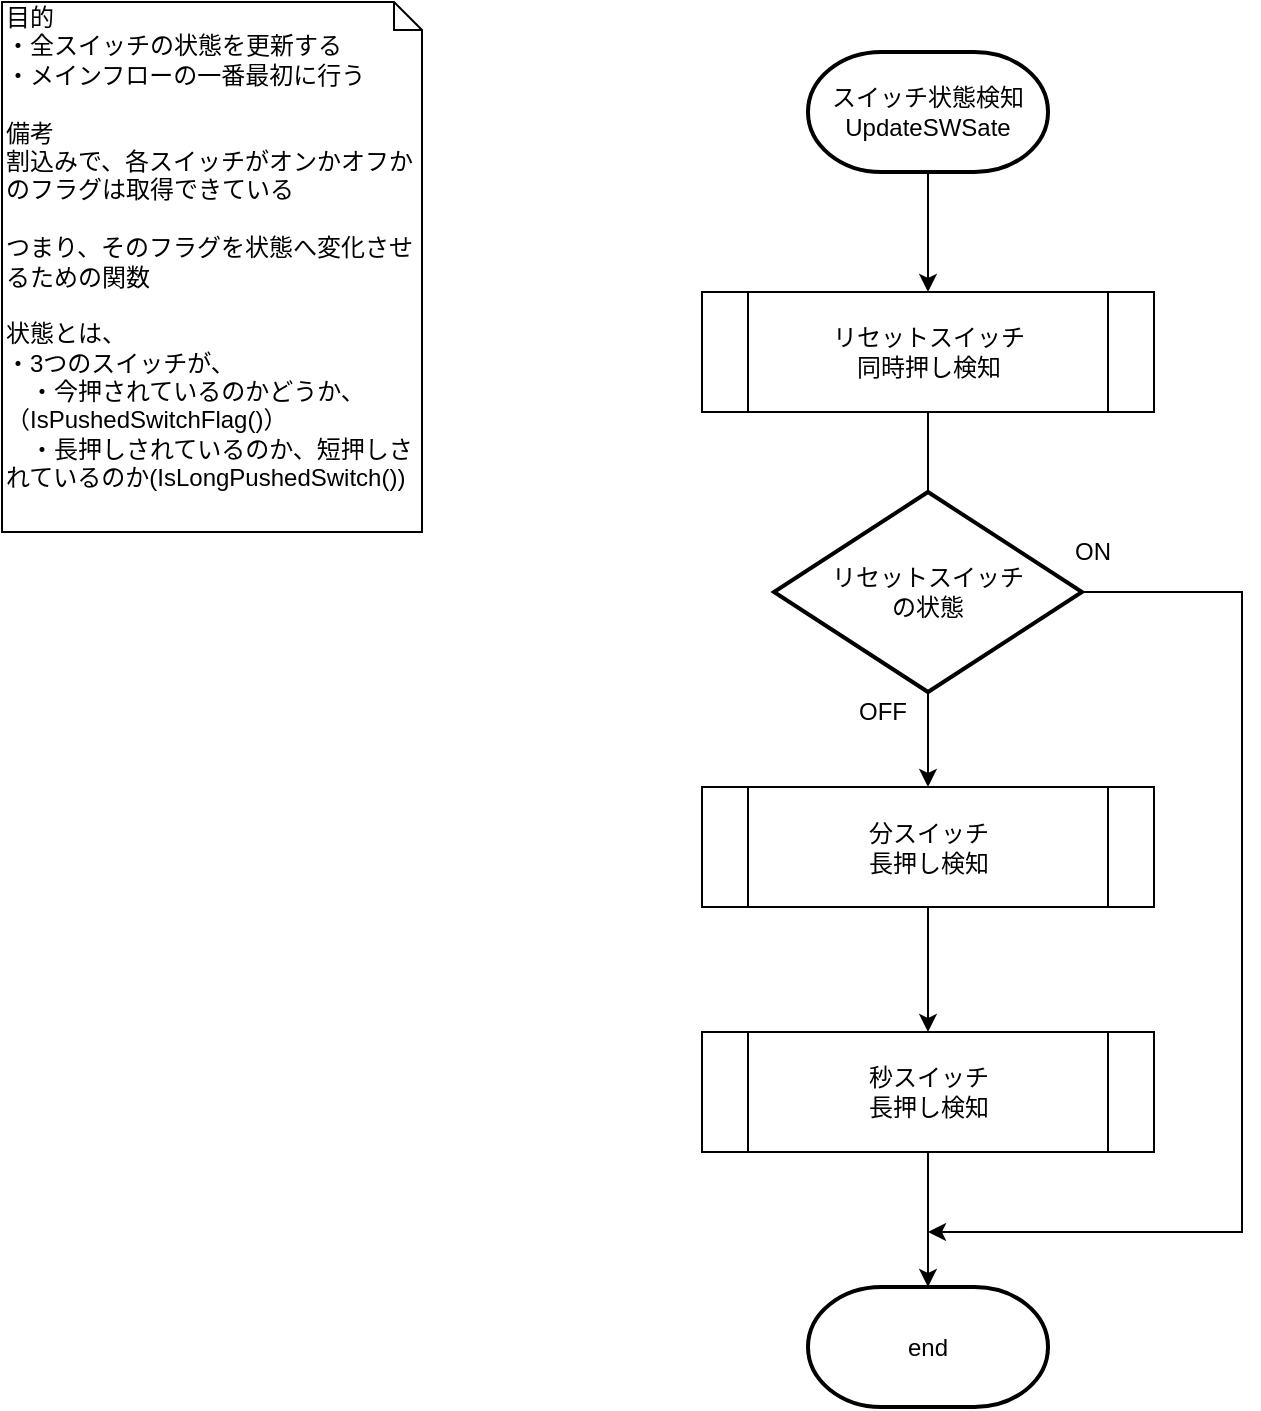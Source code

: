 <mxfile version="13.4.5" type="device" pages="5"><diagram id="STRkMgMViYhdPsmJIAjb" name="スイッチ状態検知"><mxGraphModel dx="2489" dy="822" grid="1" gridSize="10" guides="1" tooltips="1" connect="1" arrows="1" fold="1" page="1" pageScale="1" pageWidth="827" pageHeight="1169" math="0" shadow="0"><root><mxCell id="mFC0btUTtA-WuDYdbxuf-0"/><mxCell id="mFC0btUTtA-WuDYdbxuf-1" parent="mFC0btUTtA-WuDYdbxuf-0"/><mxCell id="FhkjKbIzw2xaXRSsBaya-3" value="目的&lt;br&gt;・全スイッチの状態を更新する&lt;br&gt;・メインフローの一番最初に行う&lt;br&gt;&lt;br&gt;備考&lt;br&gt;割込みで、各スイッチがオンかオフかのフラグは取得できている&lt;br&gt;&lt;br&gt;つまり、そのフラグを状態へ変化させるための関数&lt;br&gt;&lt;br&gt;状態とは、&lt;br&gt;・3つのスイッチが、&lt;br&gt;　・今押されているのかどうか、（IsPushedSwitchFlag()）&lt;br&gt;　・長押しされているのか、短押しされているのか(IsLongPushedSwitch())" style="shape=note;whiteSpace=wrap;html=1;size=14;verticalAlign=top;align=left;spacingTop=-6;" parent="mFC0btUTtA-WuDYdbxuf-1" vertex="1"><mxGeometry x="-800" y="25" width="210" height="265" as="geometry"/></mxCell><mxCell id="Sqtv3ldK5YQZO-zs6WB3-0" value="" style="edgeStyle=orthogonalEdgeStyle;rounded=0;orthogonalLoop=1;jettySize=auto;html=1;" parent="mFC0btUTtA-WuDYdbxuf-1" source="Sqtv3ldK5YQZO-zs6WB3-1" target="ZODIkXPOHrZglJbf-Ie2-0" edge="1"><mxGeometry relative="1" as="geometry"><mxPoint x="-337" y="162.5" as="targetPoint"/></mxGeometry></mxCell><mxCell id="Sqtv3ldK5YQZO-zs6WB3-1" value="スイッチ状態検知&lt;br&gt;UpdateSWSate" style="strokeWidth=2;html=1;shape=mxgraph.flowchart.terminator;whiteSpace=wrap;" parent="mFC0btUTtA-WuDYdbxuf-1" vertex="1"><mxGeometry x="-397" y="50" width="120" height="60" as="geometry"/></mxCell><mxCell id="Sqtv3ldK5YQZO-zs6WB3-8" value="end" style="strokeWidth=2;html=1;shape=mxgraph.flowchart.terminator;whiteSpace=wrap;" parent="mFC0btUTtA-WuDYdbxuf-1" vertex="1"><mxGeometry x="-397" y="667.5" width="120" height="60" as="geometry"/></mxCell><mxCell id="ZODIkXPOHrZglJbf-Ie2-5" value="" style="edgeStyle=orthogonalEdgeStyle;rounded=0;orthogonalLoop=1;jettySize=auto;html=1;" parent="mFC0btUTtA-WuDYdbxuf-1" source="ZODIkXPOHrZglJbf-Ie2-0" target="ZODIkXPOHrZglJbf-Ie2-2" edge="1"><mxGeometry relative="1" as="geometry"/></mxCell><mxCell id="ZODIkXPOHrZglJbf-Ie2-0" value="リセットスイッチ&lt;br&gt;同時押し検知" style="shape=process;whiteSpace=wrap;html=1;backgroundOutline=1;" parent="mFC0btUTtA-WuDYdbxuf-1" vertex="1"><mxGeometry x="-450" y="170" width="226" height="60" as="geometry"/></mxCell><mxCell id="ZODIkXPOHrZglJbf-Ie2-1" value="" style="edgeStyle=orthogonalEdgeStyle;rounded=0;orthogonalLoop=1;jettySize=auto;html=1;" parent="mFC0btUTtA-WuDYdbxuf-1" source="ZODIkXPOHrZglJbf-Ie2-2" target="ZODIkXPOHrZglJbf-Ie2-4" edge="1"><mxGeometry relative="1" as="geometry"/></mxCell><mxCell id="ZODIkXPOHrZglJbf-Ie2-2" value="分スイッチ&lt;br&gt;長押し検知" style="shape=process;whiteSpace=wrap;html=1;backgroundOutline=1;" parent="mFC0btUTtA-WuDYdbxuf-1" vertex="1"><mxGeometry x="-450" y="417.5" width="226" height="60" as="geometry"/></mxCell><mxCell id="ZODIkXPOHrZglJbf-Ie2-3" value="" style="edgeStyle=orthogonalEdgeStyle;rounded=0;orthogonalLoop=1;jettySize=auto;html=1;" parent="mFC0btUTtA-WuDYdbxuf-1" source="ZODIkXPOHrZglJbf-Ie2-4" edge="1"><mxGeometry relative="1" as="geometry"><mxPoint x="-337" y="667.5" as="targetPoint"/></mxGeometry></mxCell><mxCell id="ZODIkXPOHrZglJbf-Ie2-4" value="秒スイッチ&lt;br&gt;長押し検知" style="shape=process;whiteSpace=wrap;html=1;backgroundOutline=1;" parent="mFC0btUTtA-WuDYdbxuf-1" vertex="1"><mxGeometry x="-450" y="540" width="226" height="60" as="geometry"/></mxCell><mxCell id="qDK56MnX9nLRZDym1Cfp-2" style="edgeStyle=orthogonalEdgeStyle;rounded=0;orthogonalLoop=1;jettySize=auto;html=1;" parent="mFC0btUTtA-WuDYdbxuf-1" source="GUwx6BzihF-qhZMUwAJc-1" edge="1"><mxGeometry relative="1" as="geometry"><mxPoint x="-337" y="640" as="targetPoint"/><Array as="points"><mxPoint x="-180" y="320"/><mxPoint x="-180" y="640"/></Array></mxGeometry></mxCell><mxCell id="GUwx6BzihF-qhZMUwAJc-1" value="リセットスイッチ&lt;br&gt;の状態" style="strokeWidth=2;html=1;shape=mxgraph.flowchart.decision;whiteSpace=wrap;" parent="mFC0btUTtA-WuDYdbxuf-1" vertex="1"><mxGeometry x="-414" y="270" width="154" height="100" as="geometry"/></mxCell><mxCell id="qDK56MnX9nLRZDym1Cfp-0" value="ON" style="text;html=1;align=center;verticalAlign=middle;resizable=0;points=[];autosize=1;" parent="mFC0btUTtA-WuDYdbxuf-1" vertex="1"><mxGeometry x="-270" y="290" width="30" height="20" as="geometry"/></mxCell><mxCell id="qDK56MnX9nLRZDym1Cfp-1" value="OFF" style="text;html=1;align=center;verticalAlign=middle;resizable=0;points=[];autosize=1;" parent="mFC0btUTtA-WuDYdbxuf-1" vertex="1"><mxGeometry x="-380" y="370" width="40" height="20" as="geometry"/></mxCell></root></mxGraphModel></diagram><diagram id="05QJNTI1J4poBKLvfqD_" name="同時押し検知"><mxGraphModel dx="700" dy="813" grid="1" gridSize="10" guides="1" tooltips="1" connect="1" arrows="1" fold="1" page="1" pageScale="1" pageWidth="827" pageHeight="1169" math="0" shadow="0"><root><mxCell id="uCReJ6dUNAhKP2XLjmMt-0"/><mxCell id="uCReJ6dUNAhKP2XLjmMt-1" parent="uCReJ6dUNAhKP2XLjmMt-0"/><mxCell id="0UxyNk2IhXWLWHRfdkJm-13" value="" style="edgeStyle=orthogonalEdgeStyle;rounded=0;orthogonalLoop=1;jettySize=auto;html=1;" parent="uCReJ6dUNAhKP2XLjmMt-1" source="0UxyNk2IhXWLWHRfdkJm-0" target="0UxyNk2IhXWLWHRfdkJm-2" edge="1"><mxGeometry relative="1" as="geometry"/></mxCell><mxCell id="0UxyNk2IhXWLWHRfdkJm-0" value="同時押し検知" style="strokeWidth=2;html=1;shape=mxgraph.flowchart.terminator;whiteSpace=wrap;" parent="uCReJ6dUNAhKP2XLjmMt-1" vertex="1"><mxGeometry x="440" y="40" width="100" height="50" as="geometry"/></mxCell><mxCell id="0UxyNk2IhXWLWHRfdkJm-1" value="end" style="strokeWidth=2;html=1;shape=mxgraph.flowchart.terminator;whiteSpace=wrap;" parent="uCReJ6dUNAhKP2XLjmMt-1" vertex="1"><mxGeometry x="440" y="570" width="100" height="50" as="geometry"/></mxCell><mxCell id="0UxyNk2IhXWLWHRfdkJm-4" value="" style="edgeStyle=orthogonalEdgeStyle;rounded=0;orthogonalLoop=1;jettySize=auto;html=1;" parent="uCReJ6dUNAhKP2XLjmMt-1" source="0UxyNk2IhXWLWHRfdkJm-2" target="0UxyNk2IhXWLWHRfdkJm-3" edge="1"><mxGeometry relative="1" as="geometry"/></mxCell><mxCell id="0UxyNk2IhXWLWHRfdkJm-16" value="" style="edgeStyle=orthogonalEdgeStyle;rounded=0;orthogonalLoop=1;jettySize=auto;html=1;entryX=0.5;entryY=0;entryDx=0;entryDy=0;entryPerimeter=0;" parent="uCReJ6dUNAhKP2XLjmMt-1" source="0UxyNk2IhXWLWHRfdkJm-2" target="0UxyNk2IhXWLWHRfdkJm-22" edge="1"><mxGeometry relative="1" as="geometry"><mxPoint x="490" y="680" as="targetPoint"/><Array as="points"><mxPoint x="670" y="165"/></Array></mxGeometry></mxCell><mxCell id="0UxyNk2IhXWLWHRfdkJm-2" value="分スイッチの状態&lt;br&gt;がONか" style="strokeWidth=2;html=1;shape=mxgraph.flowchart.decision;whiteSpace=wrap;align=center;" parent="uCReJ6dUNAhKP2XLjmMt-1" vertex="1"><mxGeometry x="395" y="130" width="190" height="70" as="geometry"/></mxCell><mxCell id="0UxyNk2IhXWLWHRfdkJm-5" value="" style="edgeStyle=orthogonalEdgeStyle;rounded=0;orthogonalLoop=1;jettySize=auto;html=1;entryX=0.5;entryY=0;entryDx=0;entryDy=0;" parent="uCReJ6dUNAhKP2XLjmMt-1" source="0UxyNk2IhXWLWHRfdkJm-3" target="0UxyNk2IhXWLWHRfdkJm-8" edge="1"><mxGeometry relative="1" as="geometry"><mxPoint x="490" y="420" as="targetPoint"/></mxGeometry></mxCell><mxCell id="0UxyNk2IhXWLWHRfdkJm-21" value="" style="edgeStyle=orthogonalEdgeStyle;rounded=0;orthogonalLoop=1;jettySize=auto;html=1;" parent="uCReJ6dUNAhKP2XLjmMt-1" source="0UxyNk2IhXWLWHRfdkJm-3" edge="1"><mxGeometry relative="1" as="geometry"><mxPoint x="665" y="305" as="targetPoint"/></mxGeometry></mxCell><mxCell id="0UxyNk2IhXWLWHRfdkJm-3" value="秒スイッチの状態&lt;br&gt;がON" style="strokeWidth=2;html=1;shape=mxgraph.flowchart.decision;whiteSpace=wrap;align=center;" parent="uCReJ6dUNAhKP2XLjmMt-1" vertex="1"><mxGeometry x="395" y="270" width="190" height="70" as="geometry"/></mxCell><mxCell id="0UxyNk2IhXWLWHRfdkJm-10" value="" style="edgeStyle=orthogonalEdgeStyle;rounded=0;orthogonalLoop=1;jettySize=auto;html=1;" parent="uCReJ6dUNAhKP2XLjmMt-1" source="0UxyNk2IhXWLWHRfdkJm-8" edge="1"><mxGeometry relative="1" as="geometry"><mxPoint x="490" y="570" as="targetPoint"/></mxGeometry></mxCell><mxCell id="0UxyNk2IhXWLWHRfdkJm-8" value="リセットスイッチの状態をON" style="rounded=1;whiteSpace=wrap;html=1;absoluteArcSize=1;arcSize=14;strokeWidth=2;align=center;" parent="uCReJ6dUNAhKP2XLjmMt-1" vertex="1"><mxGeometry x="440" y="400" width="100" height="70" as="geometry"/></mxCell><mxCell id="0UxyNk2IhXWLWHRfdkJm-11" value="YES" style="text;html=1;align=center;verticalAlign=middle;resizable=0;points=[];autosize=1;" parent="uCReJ6dUNAhKP2XLjmMt-1" vertex="1"><mxGeometry x="490" y="200" width="40" height="20" as="geometry"/></mxCell><mxCell id="0UxyNk2IhXWLWHRfdkJm-12" value="YES" style="text;html=1;align=center;verticalAlign=middle;resizable=0;points=[];autosize=1;" parent="uCReJ6dUNAhKP2XLjmMt-1" vertex="1"><mxGeometry x="490" y="340" width="40" height="20" as="geometry"/></mxCell><mxCell id="0UxyNk2IhXWLWHRfdkJm-19" value="NO" style="text;html=1;align=center;verticalAlign=middle;resizable=0;points=[];autosize=1;" parent="uCReJ6dUNAhKP2XLjmMt-1" vertex="1"><mxGeometry x="580" y="140" width="30" height="20" as="geometry"/></mxCell><mxCell id="0UxyNk2IhXWLWHRfdkJm-20" value="NO" style="text;html=1;align=center;verticalAlign=middle;resizable=0;points=[];autosize=1;" parent="uCReJ6dUNAhKP2XLjmMt-1" vertex="1"><mxGeometry x="580" y="280" width="30" height="20" as="geometry"/></mxCell><mxCell id="0UxyNk2IhXWLWHRfdkJm-23" value="" style="edgeStyle=orthogonalEdgeStyle;rounded=0;orthogonalLoop=1;jettySize=auto;html=1;" parent="uCReJ6dUNAhKP2XLjmMt-1" source="0UxyNk2IhXWLWHRfdkJm-22" edge="1"><mxGeometry relative="1" as="geometry"><mxPoint x="490" y="520" as="targetPoint"/><Array as="points"><mxPoint x="670" y="520"/><mxPoint x="490" y="520"/></Array></mxGeometry></mxCell><mxCell id="0UxyNk2IhXWLWHRfdkJm-22" value="リセットスイッチの状態をOFF" style="rounded=1;whiteSpace=wrap;html=1;absoluteArcSize=1;arcSize=14;strokeWidth=2;align=center;" parent="uCReJ6dUNAhKP2XLjmMt-1" vertex="1"><mxGeometry x="620" y="400" width="100" height="70" as="geometry"/></mxCell></root></mxGraphModel></diagram><diagram id="YguPqsagxaCWYsV_nNma" name="長押し検知"><mxGraphModel dx="824" dy="956" grid="1" gridSize="10" guides="1" tooltips="1" connect="1" arrows="1" fold="1" page="1" pageScale="1" pageWidth="827" pageHeight="1169" math="0" shadow="0"><root><mxCell id="ns0JminrwDFaKzle5jZi-0"/><mxCell id="ns0JminrwDFaKzle5jZi-1" parent="ns0JminrwDFaKzle5jZi-0"/><mxCell id="bKflfTtNbrsIr0z-uTTm-0" value="&lt;div&gt;&lt;span&gt;入力：&lt;/span&gt;&lt;/div&gt;&lt;div&gt;過去の長押し状態、現在の長押し状態&lt;/div&gt;" style="shape=note;whiteSpace=wrap;html=1;size=14;verticalAlign=top;align=left;spacingTop=-6;" parent="ns0JminrwDFaKzle5jZi-1" vertex="1"><mxGeometry x="150" y="20" width="100" height="70" as="geometry"/></mxCell><mxCell id="_wPZR9o9VZOXbStpgypO-3" value="" style="edgeStyle=orthogonalEdgeStyle;rounded=0;orthogonalLoop=1;jettySize=auto;html=1;entryX=0.5;entryY=0;entryDx=0;entryDy=0;entryPerimeter=0;" parent="ns0JminrwDFaKzle5jZi-1" source="_wPZR9o9VZOXbStpgypO-0" target="5WQqUmZuIKfPf1_wvO6g-0" edge="1"><mxGeometry relative="1" as="geometry"><mxPoint x="520" y="120" as="targetPoint"/></mxGeometry></mxCell><mxCell id="_wPZR9o9VZOXbStpgypO-0" value="分長押し検知" style="strokeWidth=2;html=1;shape=mxgraph.flowchart.terminator;whiteSpace=wrap;" parent="ns0JminrwDFaKzle5jZi-1" vertex="1"><mxGeometry x="470" y="20" width="100" height="50" as="geometry"/></mxCell><mxCell id="_wPZR9o9VZOXbStpgypO-13" value="end" style="strokeWidth=2;html=1;shape=mxgraph.flowchart.terminator;whiteSpace=wrap;" parent="ns0JminrwDFaKzle5jZi-1" vertex="1"><mxGeometry x="470" y="510" width="100" height="50" as="geometry"/></mxCell><mxCell id="_wPZR9o9VZOXbStpgypO-24" style="edgeStyle=orthogonalEdgeStyle;rounded=0;orthogonalLoop=1;jettySize=auto;html=1;exitX=0.5;exitY=1;exitDx=0;exitDy=0;" parent="ns0JminrwDFaKzle5jZi-1" source="_wPZR9o9VZOXbStpgypO-22" edge="1"><mxGeometry relative="1" as="geometry"><mxPoint x="340" y="470" as="targetPoint"/><Array as="points"><mxPoint x="340" y="470"/></Array></mxGeometry></mxCell><mxCell id="_wPZR9o9VZOXbStpgypO-22" value="分スイッチ状態を&lt;br&gt;長押し1段階へ" style="rounded=1;whiteSpace=wrap;html=1;absoluteArcSize=1;arcSize=14;strokeWidth=2;align=center;" parent="ns0JminrwDFaKzle5jZi-1" vertex="1"><mxGeometry x="270" y="360" width="140" height="70" as="geometry"/></mxCell><mxCell id="bzPyuBkna51SycmuwNoj-8" style="edgeStyle=orthogonalEdgeStyle;rounded=0;orthogonalLoop=1;jettySize=auto;html=1;exitX=0.5;exitY=1;exitDx=0;exitDy=0;" parent="ns0JminrwDFaKzle5jZi-1" source="bzPyuBkna51SycmuwNoj-6" edge="1"><mxGeometry relative="1" as="geometry"><mxPoint x="520" y="470" as="targetPoint"/><Array as="points"><mxPoint x="164" y="470"/></Array></mxGeometry></mxCell><mxCell id="bzPyuBkna51SycmuwNoj-6" value="分スイッチ状態を&lt;br&gt;長押し2段階へ" style="rounded=1;whiteSpace=wrap;html=1;absoluteArcSize=1;arcSize=14;strokeWidth=2;align=center;" parent="ns0JminrwDFaKzle5jZi-1" vertex="1"><mxGeometry x="93.5" y="360" width="140" height="70" as="geometry"/></mxCell><mxCell id="bzPyuBkna51SycmuwNoj-13" value="&lt;div&gt;&lt;span&gt;出力状態：&lt;/span&gt;&lt;/div&gt;&lt;div&gt;長押し1段階、&lt;/div&gt;&lt;div&gt;長押し2段階、&lt;/div&gt;&lt;div&gt;押されていない&lt;/div&gt;" style="shape=note;whiteSpace=wrap;html=1;size=14;verticalAlign=top;align=left;spacingTop=-6;" parent="ns0JminrwDFaKzle5jZi-1" vertex="1"><mxGeometry x="150" y="110" width="100" height="70" as="geometry"/></mxCell><mxCell id="5WQqUmZuIKfPf1_wvO6g-1" style="edgeStyle=orthogonalEdgeStyle;rounded=0;orthogonalLoop=1;jettySize=auto;html=1;" parent="ns0JminrwDFaKzle5jZi-1" source="5WQqUmZuIKfPf1_wvO6g-0" target="_wPZR9o9VZOXbStpgypO-13" edge="1"><mxGeometry relative="1" as="geometry"><mxPoint x="520" y="360" as="targetPoint"/></mxGeometry></mxCell><mxCell id="5WQqUmZuIKfPf1_wvO6g-4" style="edgeStyle=orthogonalEdgeStyle;rounded=0;orthogonalLoop=1;jettySize=auto;html=1;entryX=0.5;entryY=0;entryDx=0;entryDy=0;" parent="ns0JminrwDFaKzle5jZi-1" source="5WQqUmZuIKfPf1_wvO6g-0" target="_wPZR9o9VZOXbStpgypO-22" edge="1"><mxGeometry relative="1" as="geometry"><mxPoint x="340.059" y="620" as="targetPoint"/><Array as="points"><mxPoint x="520" y="280"/><mxPoint x="340" y="280"/></Array></mxGeometry></mxCell><mxCell id="5WQqUmZuIKfPf1_wvO6g-6" style="edgeStyle=orthogonalEdgeStyle;rounded=0;orthogonalLoop=1;jettySize=auto;html=1;entryX=0.5;entryY=0;entryDx=0;entryDy=0;" parent="ns0JminrwDFaKzle5jZi-1" source="5WQqUmZuIKfPf1_wvO6g-0" target="bzPyuBkna51SycmuwNoj-6" edge="1"><mxGeometry relative="1" as="geometry"><Array as="points"><mxPoint x="520" y="280"/><mxPoint x="163" y="280"/></Array></mxGeometry></mxCell><mxCell id="dDPOp_ipJ0zkte_Y-dRw-1" style="edgeStyle=orthogonalEdgeStyle;rounded=0;orthogonalLoop=1;jettySize=auto;html=1;" edge="1" parent="ns0JminrwDFaKzle5jZi-1" source="5WQqUmZuIKfPf1_wvO6g-0"><mxGeometry relative="1" as="geometry"><mxPoint x="520" y="470" as="targetPoint"/><Array as="points"><mxPoint x="520" y="280"/><mxPoint x="694" y="280"/></Array></mxGeometry></mxCell><mxCell id="5WQqUmZuIKfPf1_wvO6g-0" value="分スイッチの&lt;br&gt;SWカウント&lt;br&gt;は？" style="strokeWidth=2;html=1;shape=mxgraph.flowchart.decision;whiteSpace=wrap;align=center;" parent="ns0JminrwDFaKzle5jZi-1" vertex="1"><mxGeometry x="460" y="130" width="120" height="100" as="geometry"/></mxCell><mxCell id="5WQqUmZuIKfPf1_wvO6g-2" value="1秒(100)未満" style="text;html=1;align=center;verticalAlign=middle;resizable=0;points=[];autosize=1;" parent="ns0JminrwDFaKzle5jZi-1" vertex="1"><mxGeometry x="520" y="290" width="90" height="20" as="geometry"/></mxCell><mxCell id="5WQqUmZuIKfPf1_wvO6g-3" value="1秒(100)以上" style="text;html=1;align=center;verticalAlign=middle;resizable=0;points=[];autosize=1;" parent="ns0JminrwDFaKzle5jZi-1" vertex="1"><mxGeometry x="335" y="290" width="90" height="20" as="geometry"/></mxCell><mxCell id="5WQqUmZuIKfPf1_wvO6g-5" value="2.5秒(250)以上" style="text;html=1;align=center;verticalAlign=middle;resizable=0;points=[];autosize=1;" parent="ns0JminrwDFaKzle5jZi-1" vertex="1"><mxGeometry x="160" y="290" width="100" height="20" as="geometry"/></mxCell><mxCell id="nrInTPHGyGqBWDoYJIoP-0" value="分スイッチ用と&lt;br&gt;秒スイッチ用とで存在&lt;br&gt;&lt;br&gt;どちらもほぼ同じ処理なため、片方の流れを省略" style="shape=note;whiteSpace=wrap;html=1;size=14;verticalAlign=top;align=left;spacingTop=-6;" parent="ns0JminrwDFaKzle5jZi-1" vertex="1"><mxGeometry x="624" y="60" width="140" height="100" as="geometry"/></mxCell><mxCell id="nrInTPHGyGqBWDoYJIoP-1" value="長押し2段階目" style="shape=note;whiteSpace=wrap;html=1;size=14;verticalAlign=top;align=left;spacingTop=-6;" parent="ns0JminrwDFaKzle5jZi-1" vertex="1"><mxGeometry x="30" y="330" width="110" height="20" as="geometry"/></mxCell><mxCell id="h30Dirb-MpwcdCac7XZq-0" value="長押し1段階目" style="shape=note;whiteSpace=wrap;html=1;size=14;verticalAlign=top;align=left;spacingTop=-6;" parent="ns0JminrwDFaKzle5jZi-1" vertex="1"><mxGeometry x="220" y="330" width="110" height="20" as="geometry"/></mxCell><mxCell id="2" value="0の時&lt;br&gt;押されていない" style="text;html=1;align=center;verticalAlign=middle;resizable=0;points=[];autosize=1;" vertex="1" parent="ns0JminrwDFaKzle5jZi-1"><mxGeometry x="700" y="285" width="100" height="30" as="geometry"/></mxCell><mxCell id="dDPOp_ipJ0zkte_Y-dRw-3" value="何もしない" style="text;html=1;align=center;verticalAlign=middle;resizable=0;points=[];autosize=1;" vertex="1" parent="ns0JminrwDFaKzle5jZi-1"><mxGeometry x="525" y="380" width="80" height="20" as="geometry"/></mxCell><mxCell id="dDPOp_ipJ0zkte_Y-dRw-4" value="何もしない" style="text;html=1;align=center;verticalAlign=middle;resizable=0;points=[];autosize=1;" vertex="1" parent="ns0JminrwDFaKzle5jZi-1"><mxGeometry x="710" y="385" width="80" height="20" as="geometry"/></mxCell></root></mxGraphModel></diagram><diagram id="nHHgWaSiy4geCaCdM6W9" name="変更記録"><mxGraphModel dx="700" dy="813" grid="1" gridSize="10" guides="1" tooltips="1" connect="1" arrows="1" fold="1" page="1" pageScale="1" pageWidth="827" pageHeight="1169" math="0" shadow="0"><root><mxCell id="6yv6J4uUsxFIHUvETRNy-0"/><mxCell id="6yv6J4uUsxFIHUvETRNy-1" parent="6yv6J4uUsxFIHUvETRNy-0"/><mxCell id="6yv6J4uUsxFIHUvETRNy-2" value="変更記録&lt;br&gt;2020/06/22&lt;br&gt;v0.1&lt;br&gt;ファイル作成&lt;br&gt;" style="shape=note;whiteSpace=wrap;html=1;size=14;verticalAlign=top;align=left;spacingTop=-6;" parent="6yv6J4uUsxFIHUvETRNy-1" vertex="1"><mxGeometry x="20" y="40" width="100" height="150" as="geometry"/></mxCell><mxCell id="VmWvagBuT4JDgNsegXYn-0" value="変更記録&lt;br&gt;2020/06/25&lt;br&gt;v0.2&lt;br&gt;ボタン状態&lt;br&gt;↓&lt;br&gt;ボタン状態検知" style="shape=note;whiteSpace=wrap;html=1;size=14;verticalAlign=top;align=left;spacingTop=-6;" parent="6yv6J4uUsxFIHUvETRNy-1" vertex="1"><mxGeometry x="20" y="210" width="100" height="150" as="geometry"/></mxCell><mxCell id="LdxBY5526V-O2OPizm2Y-0" value="変更記録&lt;br&gt;2020/06/26&lt;br&gt;v0.3&lt;br&gt;&lt;br&gt;ボタンの表記を&lt;br&gt;スイッチへ変更" style="shape=note;whiteSpace=wrap;html=1;size=14;verticalAlign=top;align=left;spacingTop=-6;" parent="6yv6J4uUsxFIHUvETRNy-1" vertex="1"><mxGeometry x="20" y="380" width="100" height="150" as="geometry"/></mxCell><mxCell id="TKaH0hL6S2TuDzX8a8l6-0" value="変更記録&lt;br&gt;2020/07/03&lt;br&gt;v0.4&lt;br&gt;&lt;br&gt;チャタリング処理追加&lt;br&gt;スイッチ状態検知 の動作を、各スイッチに合わせて修正&lt;br&gt;押し &amp;amp; 長押し &amp;amp; 同時押し検知 実装&lt;br&gt;スイッチエッジ検知をエッジ検知へ変更" style="shape=note;whiteSpace=wrap;html=1;size=14;verticalAlign=top;align=left;spacingTop=-6;" parent="6yv6J4uUsxFIHUvETRNy-1" vertex="1"><mxGeometry x="150" y="40" width="340" height="130" as="geometry"/></mxCell><mxCell id="OZ3SHk1nb6l9zI2S2Qfo-0" value="変更記録&lt;br&gt;2020/07/06&lt;br&gt;v0.5&lt;br&gt;&lt;br&gt;長押しの状態を2段階出力するように変更" style="shape=note;whiteSpace=wrap;html=1;size=14;verticalAlign=top;align=left;spacingTop=-6;" parent="6yv6J4uUsxFIHUvETRNy-1" vertex="1"><mxGeometry x="150" y="210" width="100" height="150" as="geometry"/></mxCell><mxCell id="DyE14ajGPyi7pZ8an1e4-0" value="変更記録&lt;br&gt;2020/07/06&lt;br&gt;v0.6&lt;br&gt;&lt;br&gt;レビュー後変更&lt;br&gt;&lt;br&gt;割込みで待ち時間を実現するように変更" style="shape=note;whiteSpace=wrap;html=1;size=14;verticalAlign=top;align=left;spacingTop=-6;" parent="6yv6J4uUsxFIHUvETRNy-1" vertex="1"><mxGeometry x="290" y="210" width="100" height="150" as="geometry"/></mxCell><mxCell id="fayqo5b9CbSTrd1hU7K7-0" value="変更記録&lt;br&gt;2020/07/09&lt;br&gt;v0.61&lt;br&gt;&lt;br&gt;チャタリング処理の削除" style="shape=note;whiteSpace=wrap;html=1;size=14;verticalAlign=top;align=left;spacingTop=-6;" parent="6yv6J4uUsxFIHUvETRNy-1" vertex="1"><mxGeometry x="420" y="210" width="100" height="150" as="geometry"/></mxCell><mxCell id="xYYFO8-Ckqyr1DhKYHx_-0" value="変更記録&lt;br&gt;2020/07/22&lt;br&gt;v0.7&lt;br&gt;&lt;br&gt;同時押しで&lt;br&gt;スイッチ状態のみで長押しの状態も表現することに変更" style="shape=note;whiteSpace=wrap;html=1;size=14;verticalAlign=top;align=left;spacingTop=-6;" vertex="1" parent="6yv6J4uUsxFIHUvETRNy-1"><mxGeometry x="150" y="390" width="100" height="150" as="geometry"/></mxCell></root></mxGraphModel></diagram><diagram id="HUvS1o5KuT0q9Na6-pYc" name="概要"><mxGraphModel dx="700" dy="813" grid="1" gridSize="10" guides="1" tooltips="1" connect="1" arrows="1" fold="1" page="1" pageScale="1" pageWidth="827" pageHeight="1169" math="0" shadow="0"><root><mxCell id="AiIiSHLUiZAg4k3QwLss-0"/><mxCell id="AiIiSHLUiZAg4k3QwLss-1" parent="AiIiSHLUiZAg4k3QwLss-0"/><mxCell id="AiIiSHLUiZAg4k3QwLss-2" value="InputClass 概要&lt;br&gt;&lt;br&gt;属性&lt;br&gt;・スイッチ状態&lt;br&gt;&amp;nbsp; &amp;nbsp; - SwitchFlag&lt;br&gt;&amp;nbsp; &amp;nbsp; &amp;nbsp; &amp;nbsp; - SW1&lt;br&gt;&amp;nbsp; &amp;nbsp; &amp;nbsp; &amp;nbsp; - SW2&lt;br&gt;&amp;nbsp; &amp;nbsp; &amp;nbsp; &amp;nbsp; - SW3&lt;br&gt;&lt;br&gt;・エッジ状態&lt;br&gt;&amp;nbsp; &amp;nbsp; - currentEdgeStateFlag&lt;br&gt;&amp;nbsp; &amp;nbsp; &amp;nbsp; &amp;nbsp; - enum{&lt;br&gt;&amp;nbsp; &amp;nbsp; &amp;nbsp; &amp;nbsp; &amp;nbsp; &amp;nbsp; - risingState&lt;br&gt;&amp;nbsp; &amp;nbsp; &amp;nbsp; &amp;nbsp; &amp;nbsp; &amp;nbsp; - continuingState&lt;br&gt;&amp;nbsp; &amp;nbsp; &amp;nbsp; &amp;nbsp; &amp;nbsp; &amp;nbsp; - fallingState&lt;br&gt;&amp;nbsp; &amp;nbsp; &amp;nbsp; &amp;nbsp; &amp;nbsp; &amp;nbsp; - notPushedState&lt;br&gt;&amp;nbsp; &amp;nbsp; &amp;nbsp; &amp;nbsp; }&lt;br&gt;&amp;nbsp; &amp;nbsp; - oldEdgeStateFlag&lt;br&gt;&amp;nbsp; &amp;nbsp; &amp;nbsp; &amp;nbsp; - enum{&lt;br&gt;&amp;nbsp; &amp;nbsp; &amp;nbsp; &amp;nbsp; &amp;nbsp; &amp;nbsp; - risingState&lt;br&gt;&amp;nbsp; &amp;nbsp; &amp;nbsp; &amp;nbsp; &amp;nbsp; &amp;nbsp; - continuingState&lt;br&gt;&amp;nbsp; &amp;nbsp; &amp;nbsp; &amp;nbsp; &amp;nbsp; &amp;nbsp; - fallingState&lt;br&gt;&amp;nbsp; &amp;nbsp; &amp;nbsp; &amp;nbsp; &amp;nbsp; &amp;nbsp; - notPushedState&lt;br&gt;&amp;nbsp; &amp;nbsp; &amp;nbsp; &amp;nbsp; }&lt;br&gt;&lt;br&gt;・長押し状態&lt;br&gt;&amp;nbsp; &amp;nbsp; -longPushCount&lt;br&gt;&lt;br&gt;操作&lt;br&gt;・init()&lt;br&gt;&lt;br&gt;・UpdateSwitchState()&lt;br&gt;&amp;nbsp; &amp;nbsp; &amp;nbsp; &amp;nbsp; ・スイッチの状態を取得する&lt;br&gt;&amp;nbsp; &amp;nbsp; &amp;nbsp; &amp;nbsp; ・エッジ状態の更新&lt;br&gt;&amp;nbsp; &amp;nbsp; &amp;nbsp; &amp;nbsp; ・スイッチが長押しされたかどうか検知&lt;br&gt;・detectionEdge()&lt;br&gt;&amp;nbsp; &amp;nbsp; &amp;nbsp; &amp;nbsp; ・現在のスイッチの状態と以前のスイッチの状態から、&lt;br&gt;・IsLongPushedSwitch()" style="shape=note;whiteSpace=wrap;html=1;size=14;verticalAlign=top;align=left;spacingTop=-6;" parent="AiIiSHLUiZAg4k3QwLss-1" vertex="1"><mxGeometry x="40" y="20" width="260" height="590" as="geometry"/></mxCell><mxCell id="hRM9TLXCUvSJ4593aa3h-1" value="スイッチ状態とは、&lt;br&gt;・3つのスイッチが、&lt;br&gt;　・今押されているのかどうか、（IsPushedSwitchFlag()）&lt;br&gt;　・長押しされているのか、短押しされているのか(IsLongPushedSwitch())&lt;br&gt;の情報を保持する&lt;br&gt;&lt;br&gt;〇今押されているかどうか(PushedSwitchFlag)知るためには、&lt;br&gt;　・エッジ検知(detectionEdge())による、&lt;br&gt;　　・立ち上がり(risingFlag)&lt;br&gt;　　・継続(continuingFlag)&lt;br&gt;　　・立ち下がり(fallingFlag)&lt;br&gt;　　・押されていない(notPushedFlag)&lt;br&gt;　の4状態(currentEdgeStateFlag)を検知する必要がある&lt;br&gt;&amp;nbsp; &amp;nbsp; ・PushedSwitchFlag自体は、risingFlagとcontinuingFlagの論理和である&lt;br&gt;　&lt;br&gt;　・エッジ検知(detectionEdge())を行うには、&lt;br&gt;　　・以前のエッジ状態(oldEdgeStateFlag)&lt;br&gt;を保持する必要がある&lt;br&gt;&lt;br&gt;&lt;br&gt;〇長押しされているのか、短押しされているのか知るためには、&lt;br&gt;　・押されてから一定時間（1秒）以上経過したかどうか&lt;br&gt;　を検知する必要がある&lt;br&gt;&amp;nbsp; &amp;nbsp; IsLongPushedSwitch()&lt;br&gt;&lt;br&gt;　・一定時間経過したかを比較するためには、&lt;br&gt;　　・押されたこと・押されていること(risingFlag, continuingFlag)&lt;br&gt;　　・押された時間・一定時間までのカウントの保持（longPushCount)&lt;br&gt;　が必要がある" style="shape=note;whiteSpace=wrap;html=1;size=14;verticalAlign=top;align=left;spacingTop=-6;" parent="AiIiSHLUiZAg4k3QwLss-1" vertex="1"><mxGeometry x="320" y="20" width="470" height="410" as="geometry"/></mxCell><mxCell id="fwqTX0L2wH07f9PYbCJl-1" value="SWState&lt;br&gt;&lt;br&gt;MinuteSWState&lt;br&gt;&amp;nbsp; + bool IsPushedFlag&lt;br&gt;&amp;nbsp; + bool IsLongPushedFlag&lt;br&gt;&lt;br&gt;SecondSWState&lt;br&gt;&amp;nbsp; + bool IsPushedFlag&lt;br&gt;&amp;nbsp; + bool IsLongPushedFlag&lt;br&gt;&lt;br&gt;ResetSWState&lt;br&gt;&amp;nbsp; + bool IsPushedFlag&lt;br&gt;&amp;nbsp; + bool IsLongPushedFlag&lt;br&gt;&lt;br&gt;StartStopSWState&lt;br&gt;&amp;nbsp; + bool IsPushedFlag&lt;br&gt;&amp;nbsp; + bool IsLongPushedFlag&lt;br&gt;&lt;br&gt;// 各スイッチごとに状態をアップデートする関数&lt;br&gt;UpdateMinuteSWState()&lt;br&gt;&amp;nbsp; MinuteSWState.IsPushedFlag. = updatePushedFlag()&lt;br&gt;&amp;nbsp; MinuteSWState.IsLongPushedFlag = updateLongPushedFlag()&lt;br&gt;&lt;br&gt;UpdateSecondSWState()&lt;br&gt;&amp;nbsp; SecondSWState.IsPushedFlag = updatePushedFlag()&lt;br&gt;&amp;nbsp; SecondSWState.IsLongPushedFlag = updateLongPushedFlag()&lt;br&gt;&lt;br&gt;UpdateResetSWState()&lt;br&gt;&amp;nbsp; ResetSWState.IsPushedFlag = updatePushedFlag()&lt;br&gt;&amp;nbsp; ResetSWState.IsLongPushedFlag = updateLongPushedFlag()&lt;br&gt;&lt;br&gt;UpdateStartStopSWState()&lt;br&gt;&amp;nbsp; StartStopSWState.IsPushedFlag = updatePushedFlag()&lt;br&gt;&lt;br&gt;&lt;br&gt;// 押されたかどうかを判定する関数&lt;br&gt;// return bool IsPushedFlag&lt;br&gt;&lt;br&gt;updatePushedFlag()&lt;br&gt;&lt;br&gt;" style="shape=note;whiteSpace=wrap;html=1;size=14;verticalAlign=top;align=left;spacingTop=-6;" parent="AiIiSHLUiZAg4k3QwLss-1" vertex="1"><mxGeometry x="320" y="460" width="470" height="620" as="geometry"/></mxCell></root></mxGraphModel></diagram></mxfile>